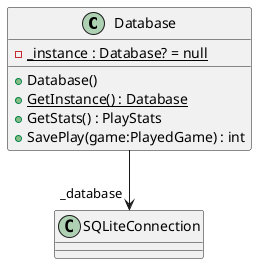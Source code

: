 @startuml
class Database {
    - {static} _instance : Database? = null
    + Database()
    + {static} GetInstance() : Database
    + GetStats() : PlayStats
    + SavePlay(game:PlayedGame) : int
}
Database --> "_database" SQLiteConnection
@enduml
